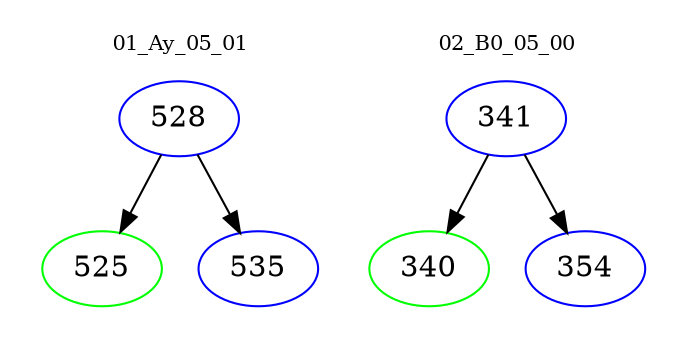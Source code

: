 digraph{
subgraph cluster_0 {
color = white
label = "01_Ay_05_01";
fontsize=10;
T0_528 [label="528", color="blue"]
T0_528 -> T0_525 [color="black"]
T0_525 [label="525", color="green"]
T0_528 -> T0_535 [color="black"]
T0_535 [label="535", color="blue"]
}
subgraph cluster_1 {
color = white
label = "02_B0_05_00";
fontsize=10;
T1_341 [label="341", color="blue"]
T1_341 -> T1_340 [color="black"]
T1_340 [label="340", color="green"]
T1_341 -> T1_354 [color="black"]
T1_354 [label="354", color="blue"]
}
}
